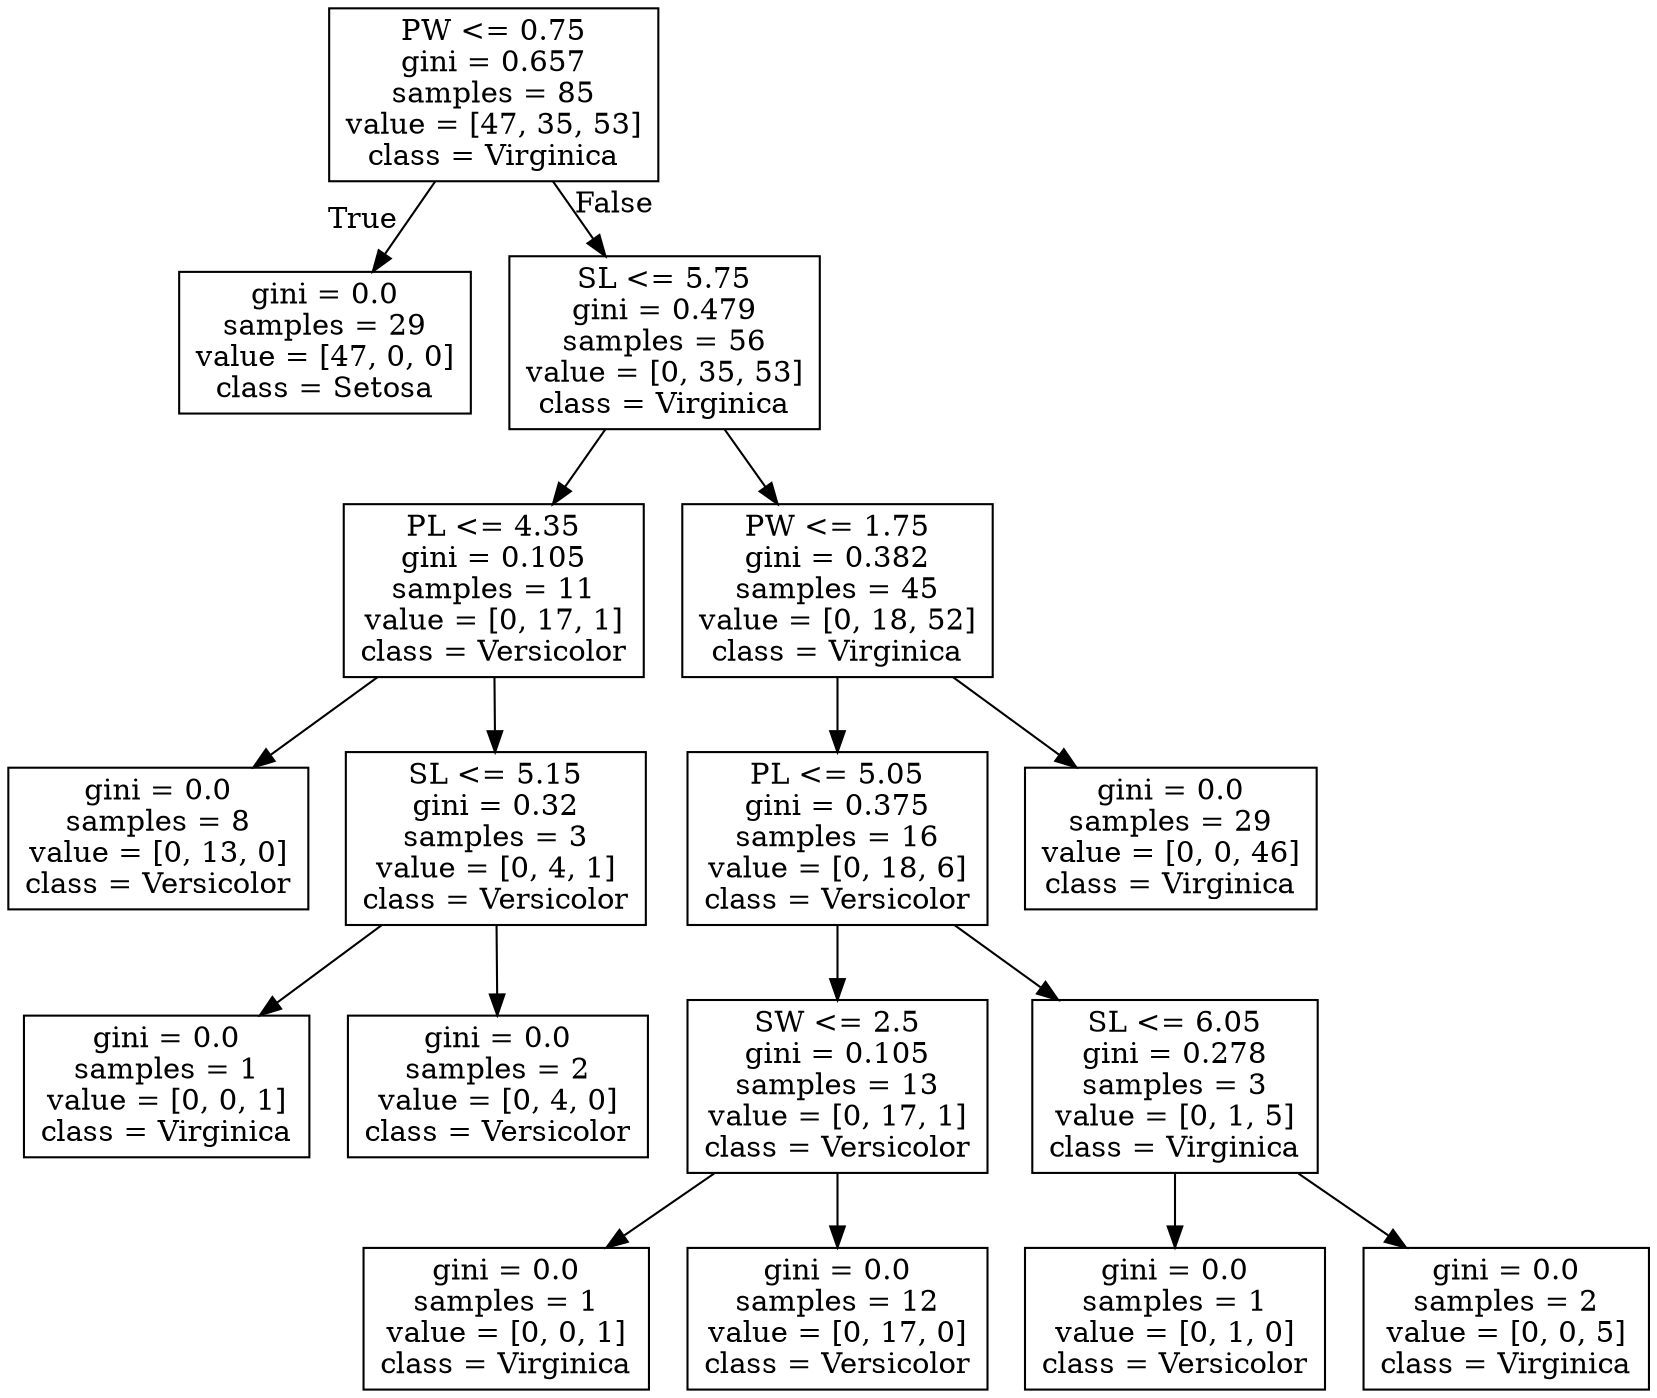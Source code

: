 digraph Tree {
node [shape=box] ;
0 [label="PW <= 0.75\ngini = 0.657\nsamples = 85\nvalue = [47, 35, 53]\nclass = Virginica"] ;
1 [label="gini = 0.0\nsamples = 29\nvalue = [47, 0, 0]\nclass = Setosa"] ;
0 -> 1 [labeldistance=2.5, labelangle=45, headlabel="True"] ;
2 [label="SL <= 5.75\ngini = 0.479\nsamples = 56\nvalue = [0, 35, 53]\nclass = Virginica"] ;
0 -> 2 [labeldistance=2.5, labelangle=-45, headlabel="False"] ;
3 [label="PL <= 4.35\ngini = 0.105\nsamples = 11\nvalue = [0, 17, 1]\nclass = Versicolor"] ;
2 -> 3 ;
4 [label="gini = 0.0\nsamples = 8\nvalue = [0, 13, 0]\nclass = Versicolor"] ;
3 -> 4 ;
5 [label="SL <= 5.15\ngini = 0.32\nsamples = 3\nvalue = [0, 4, 1]\nclass = Versicolor"] ;
3 -> 5 ;
6 [label="gini = 0.0\nsamples = 1\nvalue = [0, 0, 1]\nclass = Virginica"] ;
5 -> 6 ;
7 [label="gini = 0.0\nsamples = 2\nvalue = [0, 4, 0]\nclass = Versicolor"] ;
5 -> 7 ;
8 [label="PW <= 1.75\ngini = 0.382\nsamples = 45\nvalue = [0, 18, 52]\nclass = Virginica"] ;
2 -> 8 ;
9 [label="PL <= 5.05\ngini = 0.375\nsamples = 16\nvalue = [0, 18, 6]\nclass = Versicolor"] ;
8 -> 9 ;
10 [label="SW <= 2.5\ngini = 0.105\nsamples = 13\nvalue = [0, 17, 1]\nclass = Versicolor"] ;
9 -> 10 ;
11 [label="gini = 0.0\nsamples = 1\nvalue = [0, 0, 1]\nclass = Virginica"] ;
10 -> 11 ;
12 [label="gini = 0.0\nsamples = 12\nvalue = [0, 17, 0]\nclass = Versicolor"] ;
10 -> 12 ;
13 [label="SL <= 6.05\ngini = 0.278\nsamples = 3\nvalue = [0, 1, 5]\nclass = Virginica"] ;
9 -> 13 ;
14 [label="gini = 0.0\nsamples = 1\nvalue = [0, 1, 0]\nclass = Versicolor"] ;
13 -> 14 ;
15 [label="gini = 0.0\nsamples = 2\nvalue = [0, 0, 5]\nclass = Virginica"] ;
13 -> 15 ;
16 [label="gini = 0.0\nsamples = 29\nvalue = [0, 0, 46]\nclass = Virginica"] ;
8 -> 16 ;
}